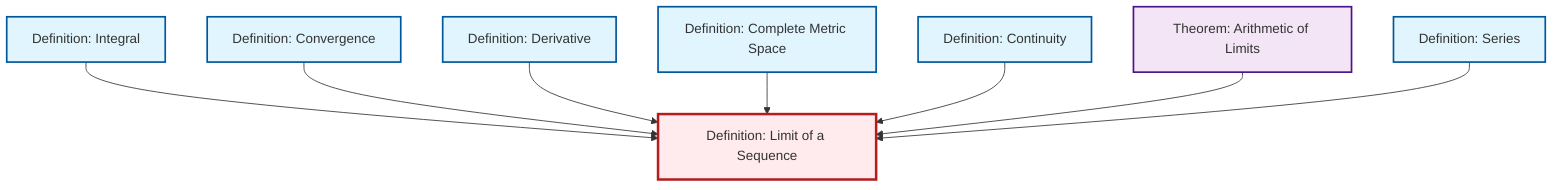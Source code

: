 graph TD
    classDef definition fill:#e1f5fe,stroke:#01579b,stroke-width:2px
    classDef theorem fill:#f3e5f5,stroke:#4a148c,stroke-width:2px
    classDef axiom fill:#fff3e0,stroke:#e65100,stroke-width:2px
    classDef example fill:#e8f5e9,stroke:#1b5e20,stroke-width:2px
    classDef current fill:#ffebee,stroke:#b71c1c,stroke-width:3px
    def-limit["Definition: Limit of a Sequence"]:::definition
    def-series["Definition: Series"]:::definition
    def-convergence["Definition: Convergence"]:::definition
    def-complete-metric-space["Definition: Complete Metric Space"]:::definition
    def-integral["Definition: Integral"]:::definition
    def-derivative["Definition: Derivative"]:::definition
    def-continuity["Definition: Continuity"]:::definition
    thm-limit-arithmetic["Theorem: Arithmetic of Limits"]:::theorem
    def-integral --> def-limit
    def-convergence --> def-limit
    def-derivative --> def-limit
    def-complete-metric-space --> def-limit
    def-continuity --> def-limit
    thm-limit-arithmetic --> def-limit
    def-series --> def-limit
    class def-limit current